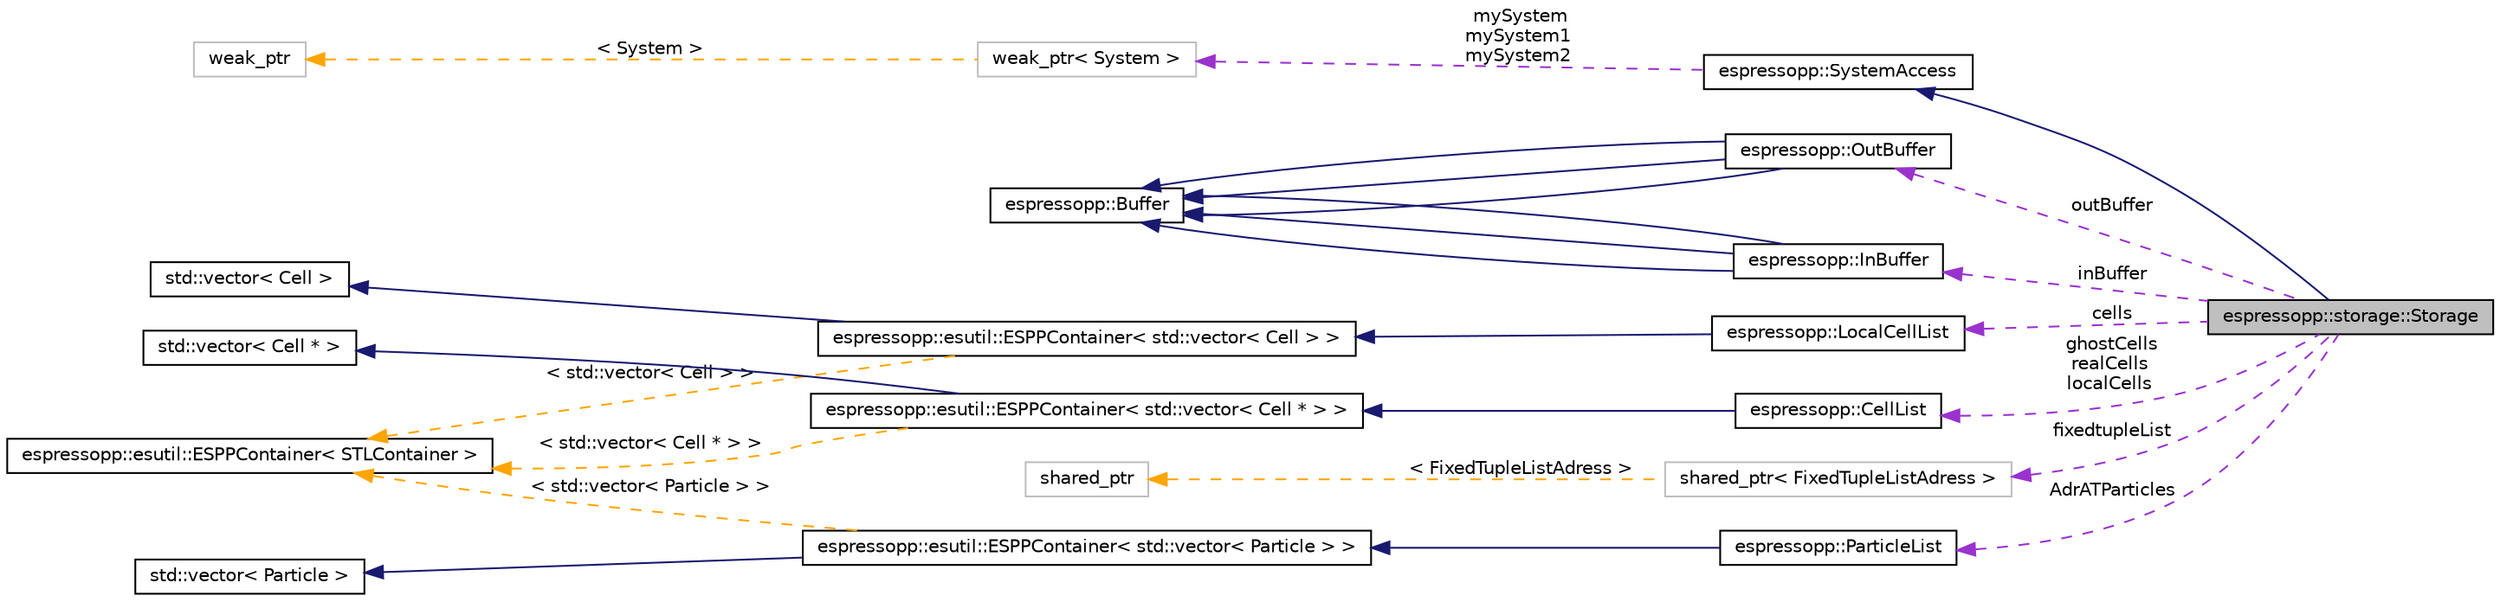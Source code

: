 digraph G
{
  edge [fontname="Helvetica",fontsize="10",labelfontname="Helvetica",labelfontsize="10"];
  node [fontname="Helvetica",fontsize="10",shape=record];
  rankdir="LR";
  Node1 [label="espressopp::storage::Storage",height=0.2,width=0.4,color="black", fillcolor="grey75", style="filled" fontcolor="black"];
  Node2 -> Node1 [dir="back",color="midnightblue",fontsize="10",style="solid",fontname="Helvetica"];
  Node2 [label="espressopp::SystemAccess",height=0.2,width=0.4,color="black", fillcolor="white", style="filled",URL="$classespressopp_1_1SystemAccess.html",tooltip="Common base class for all classes that need access to the system."];
  Node3 -> Node2 [dir="back",color="darkorchid3",fontsize="10",style="dashed",label=" mySystem\nmySystem1\nmySystem2" ,fontname="Helvetica"];
  Node3 [label="weak_ptr\< System \>",height=0.2,width=0.4,color="grey75", fillcolor="white", style="filled"];
  Node4 -> Node3 [dir="back",color="orange",fontsize="10",style="dashed",label=" \< System \>" ,fontname="Helvetica"];
  Node4 [label="weak_ptr",height=0.2,width=0.4,color="grey75", fillcolor="white", style="filled"];
  Node5 -> Node1 [dir="back",color="darkorchid3",fontsize="10",style="dashed",label=" inBuffer" ,fontname="Helvetica"];
  Node5 [label="espressopp::InBuffer",height=0.2,width=0.4,color="black", fillcolor="white", style="filled",URL="$classespressopp_1_1InBuffer.html"];
  Node6 -> Node5 [dir="back",color="midnightblue",fontsize="10",style="solid",fontname="Helvetica"];
  Node6 [label="espressopp::Buffer",height=0.2,width=0.4,color="black", fillcolor="white", style="filled",URL="$classespressopp_1_1Buffer.html",tooltip="Communication buffer."];
  Node6 -> Node5 [dir="back",color="midnightblue",fontsize="10",style="solid",fontname="Helvetica"];
  Node6 -> Node5 [dir="back",color="midnightblue",fontsize="10",style="solid",fontname="Helvetica"];
  Node7 -> Node1 [dir="back",color="darkorchid3",fontsize="10",style="dashed",label=" cells" ,fontname="Helvetica"];
  Node7 [label="espressopp::LocalCellList",height=0.2,width=0.4,color="black", fillcolor="white", style="filled",URL="$structespressopp_1_1LocalCellList.html"];
  Node8 -> Node7 [dir="back",color="midnightblue",fontsize="10",style="solid",fontname="Helvetica"];
  Node8 [label="espressopp::esutil::ESPPContainer\< std::vector\< Cell \> \>",height=0.2,width=0.4,color="black", fillcolor="white", style="filled",URL="$classespressopp_1_1esutil_1_1ESPPContainer.html"];
  Node9 -> Node8 [dir="back",color="midnightblue",fontsize="10",style="solid",fontname="Helvetica"];
  Node9 [label="std::vector\< Cell \>",height=0.2,width=0.4,color="black", fillcolor="white", style="filled",URL="$classstd_1_1vector.html"];
  Node10 -> Node8 [dir="back",color="orange",fontsize="10",style="dashed",label=" \< std::vector\< Cell \> \>" ,fontname="Helvetica"];
  Node10 [label="espressopp::esutil::ESPPContainer\< STLContainer \>",height=0.2,width=0.4,color="black", fillcolor="white", style="filled",URL="$classespressopp_1_1esutil_1_1ESPPContainer.html"];
  Node11 -> Node1 [dir="back",color="darkorchid3",fontsize="10",style="dashed",label=" outBuffer" ,fontname="Helvetica"];
  Node11 [label="espressopp::OutBuffer",height=0.2,width=0.4,color="black", fillcolor="white", style="filled",URL="$classespressopp_1_1OutBuffer.html"];
  Node6 -> Node11 [dir="back",color="midnightblue",fontsize="10",style="solid",fontname="Helvetica"];
  Node6 -> Node11 [dir="back",color="midnightblue",fontsize="10",style="solid",fontname="Helvetica"];
  Node6 -> Node11 [dir="back",color="midnightblue",fontsize="10",style="solid",fontname="Helvetica"];
  Node12 -> Node1 [dir="back",color="darkorchid3",fontsize="10",style="dashed",label=" AdrATParticles" ,fontname="Helvetica"];
  Node12 [label="espressopp::ParticleList",height=0.2,width=0.4,color="black", fillcolor="white", style="filled",URL="$structespressopp_1_1ParticleList.html"];
  Node13 -> Node12 [dir="back",color="midnightblue",fontsize="10",style="solid",fontname="Helvetica"];
  Node13 [label="espressopp::esutil::ESPPContainer\< std::vector\< Particle \> \>",height=0.2,width=0.4,color="black", fillcolor="white", style="filled",URL="$classespressopp_1_1esutil_1_1ESPPContainer.html"];
  Node14 -> Node13 [dir="back",color="midnightblue",fontsize="10",style="solid",fontname="Helvetica"];
  Node14 [label="std::vector\< Particle \>",height=0.2,width=0.4,color="black", fillcolor="white", style="filled",URL="$classstd_1_1vector.html"];
  Node10 -> Node13 [dir="back",color="orange",fontsize="10",style="dashed",label=" \< std::vector\< Particle \> \>" ,fontname="Helvetica"];
  Node15 -> Node1 [dir="back",color="darkorchid3",fontsize="10",style="dashed",label=" fixedtupleList" ,fontname="Helvetica"];
  Node15 [label="shared_ptr\< FixedTupleListAdress \>",height=0.2,width=0.4,color="grey75", fillcolor="white", style="filled"];
  Node16 -> Node15 [dir="back",color="orange",fontsize="10",style="dashed",label=" \< FixedTupleListAdress \>" ,fontname="Helvetica"];
  Node16 [label="shared_ptr",height=0.2,width=0.4,color="grey75", fillcolor="white", style="filled"];
  Node17 -> Node1 [dir="back",color="darkorchid3",fontsize="10",style="dashed",label=" ghostCells\nrealCells\nlocalCells" ,fontname="Helvetica"];
  Node17 [label="espressopp::CellList",height=0.2,width=0.4,color="black", fillcolor="white", style="filled",URL="$structespressopp_1_1CellList.html"];
  Node18 -> Node17 [dir="back",color="midnightblue",fontsize="10",style="solid",fontname="Helvetica"];
  Node18 [label="espressopp::esutil::ESPPContainer\< std::vector\< Cell * \> \>",height=0.2,width=0.4,color="black", fillcolor="white", style="filled",URL="$classespressopp_1_1esutil_1_1ESPPContainer.html"];
  Node19 -> Node18 [dir="back",color="midnightblue",fontsize="10",style="solid",fontname="Helvetica"];
  Node19 [label="std::vector\< Cell * \>",height=0.2,width=0.4,color="black", fillcolor="white", style="filled",URL="$classstd_1_1vector.html"];
  Node10 -> Node18 [dir="back",color="orange",fontsize="10",style="dashed",label=" \< std::vector\< Cell * \> \>" ,fontname="Helvetica"];
}
